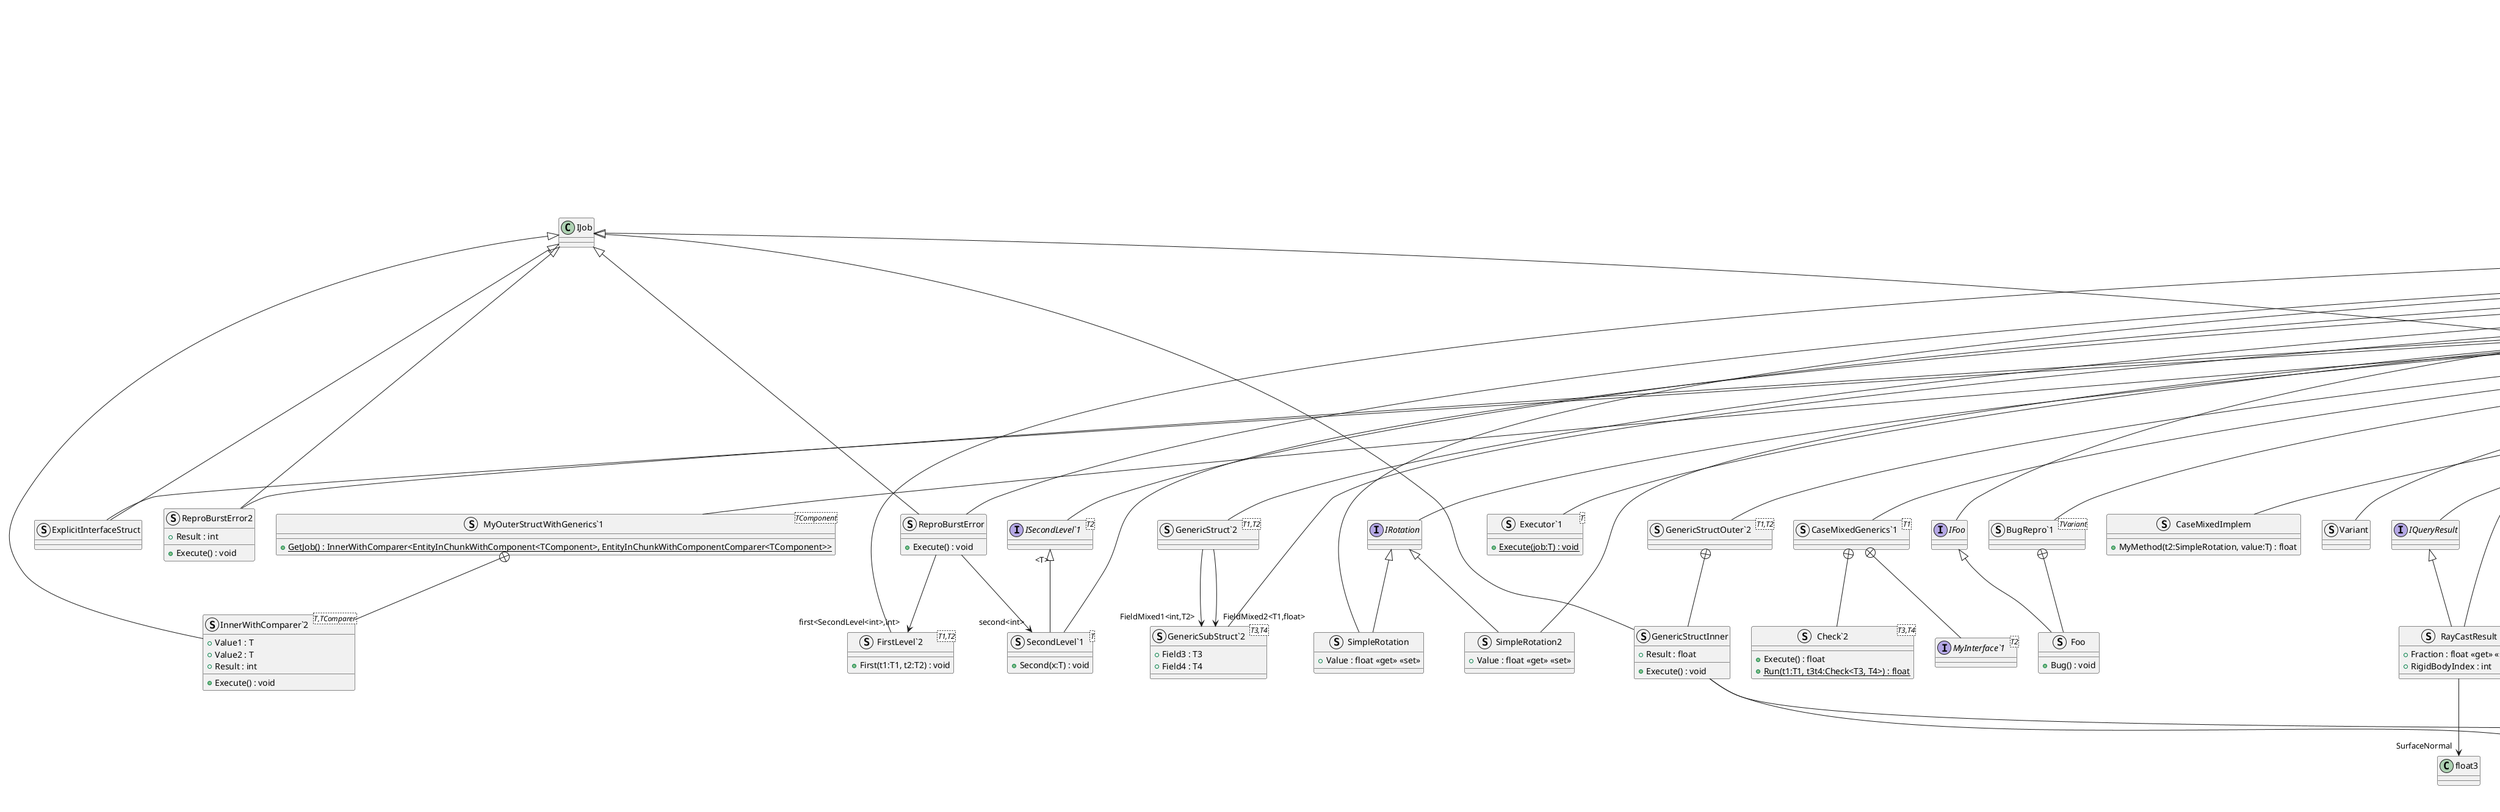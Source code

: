 @startuml
class TestGenerics <<partial>> {
    + {static} StructNestedGenerics() : int
    + {static} CheckSizeOfWithGenerics() : int
    + {static} TestOuterInnerGenerics() : float
    + {static} TestOuterInnerGenerics2() : float
    + {static} TestActivator() : float
    + {static} TestActivatorIndirect() : float
    + {static} TestStaticMethodGeneric() : float
    + {static} TestCrossConstraints() : void
    + {static} TestCrossAndGenericArgumentsInGenericInterface() : float
    + {static} TestCase_1059355() : int
    + {static} ExplicitInterfaceImplementation() : void
    + {static} ExecutePhysicsJob() : int
    + {static} TestGenericIssueWithIJobProcessComponentData() : float
    + {static} TestSizeOfWithGenericType() : int
    + {static} TestSizeOfWithNestedGenericTypes() : int
    + {static} CheckInterfaceCallsThroughGenericsOfGenerics() : int
    + {static} TestNestedGenericsWithStaticAndSameName() : long
    + {static} TestGenericResolutionBranchTrickInt() : int
    + {static} TestGenericResolutionBranchTrickStruct() : int
    + {static} <<unsafe>> TestGenericResolutionBranchTrickClass() : int
    + {static} TestStructImplementingGenericInterfaceWithSourceOrderDependentResolution() : int
    + {static} TestStructImplementingGenericInterfaceWithSourceOrderDependentResolution2() : int
    + {static} CallGenericStructImplementingGenericInterfaceWithOverloads() : int
    + {static} CallGenericStructImplementingGenericInterfaceWithOverloads2() : int
    + {static} CallGenericStructImplementingGenericInterfaceWithOverloadsWrapper() : int
    + {static} CallGenericStructImplementingGenericInterfaceWithOverloadsWrapper2() : int
    + {static} CallStructImplementingGenericInterfaceWithMoreSpecificOverload() : int
    + {static} CallStructImplementingGenericInterfaceWithMoreSpecificOverload2() : int
    + {static} CallGenericStructImplementingGenericInterfaceWithPrivateOverload() : int
    + {static} CallGenericStructImplementingGenericInterfaceDerived() : int
    + {static} CallBaseInterfaceMethodOnGenericStruct() : int
    + {static} CallGenericStructImplementingGenericInterfaceDerived2() : int
    + {static} CallGetHashCodeViaInterface() : int
    + {static} CallGetHashCodeViaInterfaceHelper(value:T) : int
    + {static} CallGetHashCodeViaInterface2() : int
    + {static} CallGetHashCodeViaInterface3() : int
}
struct "DataOutput2`1"<TType> {
}
interface "IMyActivator`1"<T> {
}
struct "MyActivator`1"<T> {
    + Create(value:float) : T
}
struct "MyActivatorIndirect`1"<T> {
    + Create(value:float) : T
}
interface IMyData {
}
struct MyValueData1 {
    + Value : float <<get>> <<set>>
}
struct MyValueData2 {
    + Value : float <<get>> <<set>>
}
struct "GenericStructOuter`2"<T1,T2> {
}
struct "GenericStructOuter2`2"<T1,T2> {
}
struct "Executor`1"<T> {
    + {static} Execute(job:T) : void
}
struct "GenericStruct`2"<T1,T2> {
}
struct "GenericSubStruct`2"<T3,T4> {
    + Field3 : T3
    + Field4 : T4
}
interface IRotation {
}
struct SimpleRotation {
    + Value : float <<get>> <<set>>
}
struct SimpleRotation2 {
    + Value : float <<get>> <<set>>
}
struct ReproBurstError {
    + Execute() : void
}
struct "FirstLevel`2"<T1,T2> {
    + First(t1:T1, t2:T2) : void
}
interface "ISecondLevel`1"<T2> {
}
struct "SecondLevel`1"<T> {
    + Second(x:T) : void
}
struct "CaseMixedGenerics`1"<T1> {
}
struct CaseMixedImplem {
    + MyMethod(t2:SimpleRotation, value:T) : float
}
struct ReproBurstError2 {
    + Result : int
    + Execute() : void
}
struct Variant {
}
struct "BugRepro`1"<TVariant> {
}
interface IFoo {
}
struct "Simplified`1"<T> {
    + Run(foo:T) : int
}
struct ExplicitInterfaceStruct {
}
struct ExplicitRunner {
    + {static} RunJob(job:T) : void
}
interface IQueryResult {
}
struct RayCastResult {
    + Fraction : float <<get>> <<set>>
    + RigidBodyIndex : int
}
interface "ICollector`1"<T> {
}
struct "AnyHitCollector`1"<T> {
    + MaxFraction : float <<get>>
    + HasHit : bool <<get>>
    + NumHits : int <<get>>
    + AddHit(hit:T) : void
}
struct "ClosestHitCollector`1"<T> {
    + MaxFraction : float <<get>>
    + HasHit : bool <<get>>
    + NumHits : int <<get>>
    + ClosestHit : T
    + AddHit(hit:T) : void
}
interface IRaycastLeafProcessor {
}
struct RayLeafProcessor {
    + RayLeaf(leafData:int, collector:T) : void
}
struct PhysicsJob {
    + result : bool
    + <<unsafe>> Execute(index:int) : void
}
interface IComponentData {
}
struct "JobStruct_Process_DD`3"<T,U0,U1> {
    + Data : T
    + DataU0 : U0
    + DataU1 : U1
    + {static} <<unsafe>> Execute(jobData:JobStruct_Process_DD<T, U0, U1>) : void
}
interface "IJobProcessComponentData`2"<U0,U1> {
}
struct "GenericComponent`1"<T> {
    + Value : T
}
struct Translation {
    + Value : float
}
struct MyReadJob {
    + Execute(c0:GenericComponent<float>, c1:Translation) : void
}
struct "GenericTypeContainer`1"<TType> {
    + Value : TType
}
class "GenericContainerOuter`1"<T> {
}
interface IComponentDataOrdered {
}
struct "EntityInChunkWithComponent`1"<TComponent> {
    + Component : TComponent
    + EntityInChunkWithComponent(component:TComponent)
}
struct "EntityInChunkWithComponentComparer`1"<TComponent> {
    + Compare(x:EntityInChunkWithComponent<TComponent>, y:EntityInChunkWithComponent<TComponent>) : int
}
struct "MyOuterStructWithGenerics`1"<TComponent> {
    + {static} GetJob() : InnerWithComparer<EntityInChunkWithComponent<TComponent>, EntityInChunkWithComponentComparer<TComponent>>
}
struct MyComponentData {
    + Value : int
    + MyComponentData(value:int)
    + CompareTo(other:MyComponentData) : int
}
class "TypeIndexCache`1"<T> {
    + {static} GetValue() : long
}
struct "InnerIndex`1"<T> {
    + {static} Create() : long
}
struct SomeStruct {
}
class SomeClass {
}
interface "IGenericInterfaceWithSourceOrderDependentResolution`1"<T> {
}
struct StructImplementingGenericInterfaceWithSourceOrderDependentResolution {
    + Foo(i:int) : int
}
interface "IGenericInterfaceWithSourceOrderDependentResolution2`1"<T> {
}
struct StructImplementingGenericInterfaceWithSourceOrderDependentResolution2 {
    + Foo(i:int) : int
}
interface "IGenericInterfaceWithOverloads`1"<T> {
}
struct "GenericStructImplementingGenericInterfaceWithOverloads`1"<T> {
    + UIntValue : T
    + IntValue : T
    + Foo(u:uint) : T
    + Foo(i:int) : T
}
interface "IGenericInterfaceWithOverloadsWrapper`1"<T> {
}
struct "GenericStructImplementingGenericInterfaceWithOverloadsWrapper`1"<T> {
    + Bar(index:uint) : GenericStructImplementingGenericInterfaceWithOverloads<T>
    + Bar(index:int) : GenericStructImplementingGenericInterfaceWithOverloads<T>
}
interface "IGenericInterfaceWithMoreSpecificOverload`1"<T> {
}
struct "StructImplementingGenericInterfaceWithMoreSpecificOverload`1"<T> {
    + Foo(t:T) : int
    + Foo(i:int) : int
}
struct StructImplementingGenericInterfaceWithMoreSpecificOverload2 {
    + Foo(i:int) : int
}
interface "IGenericInterface`1"<T> {
}
struct "GenericStructImplementingGenericInterfaceWithPrivateOverload`1"<T> {
    + Get(idx:int) : T
}
interface "IGenericInterfaceBase`1"<T> {
}
interface "IGenericInterfaceDerived`2"<T,U> {
}
struct "GenericStructImplementingGenericInterfaceDerived`1"<T> {
    + Foo(u:T) : int
    + Foo(d:double) : int
}
struct "GenericStructImplementingGenericInterfaceDerived2`1"<T> {
    + Foo(u:T) : int
}
struct CallGetHashCodeViaInterfaceStruct {
    + Value : int
    + <<override>> GetHashCode() : int
    + GetHashCode(x:int) : int
}
struct CallGetHashCodeViaInterfaceStruct2 {
    + Value : int
    + GetHashCode(x:int) : int
    + GetHashCode(d:double) : double
}
struct CallGetHashCodeViaInterfaceStruct3 {
    + Value : int
}
struct GenericStructInner {
    + Result : float
    + Execute() : void
}
struct "GenericStructInner`1"<T3> {
    + Field3 : T3
    + Result : float
    + Execute() : void
}
interface "MyInterface`1"<T2> {
}
struct "Check`2"<T3,T4> {
    + Execute() : float
    + {static} Run(t1:T1, t3t4:Check<T3, T4>) : float
}
struct Foo {
    + Bug() : void
}
struct "GenericContainerInner`1"<TType> {
    + Value : TType
}
class "IComparer`1"<T> {
}
class "IComparable`1"<T> {
}
struct "InnerWithComparer`2"<T,TComparer> {
    + Value1 : T
    + Value2 : T
    + Result : int
    + Execute() : void
}
TestGenerics +-- "DataOutput2`1"
TestGenerics +-- "IMyActivator`1"
TestGenerics +-- "MyActivator`1"
"IMyActivator`1" "<T>" <|-- "MyActivator`1"
TestGenerics +-- "MyActivatorIndirect`1"
"IMyActivator`1" "<T>" <|-- "MyActivatorIndirect`1"
TestGenerics +-- IMyData
TestGenerics +-- MyValueData1
IMyData <|-- MyValueData1
TestGenerics +-- MyValueData2
IMyData <|-- MyValueData2
TestGenerics +-- "GenericStructOuter`2"
TestGenerics +-- "GenericStructOuter2`2"
TestGenerics +-- "Executor`1"
TestGenerics +-- "GenericStruct`2"
"GenericStruct`2" --> "FieldMixed1<int,T2>" "GenericSubStruct`2"
"GenericStruct`2" --> "FieldMixed2<T1,float>" "GenericSubStruct`2"
TestGenerics +-- "GenericSubStruct`2"
TestGenerics +-- IRotation
TestGenerics +-- SimpleRotation
IRotation <|-- SimpleRotation
TestGenerics +-- SimpleRotation2
IRotation <|-- SimpleRotation2
TestGenerics +-- ReproBurstError
IJob <|-- ReproBurstError
ReproBurstError --> "first<SecondLevel<int>,int>" "FirstLevel`2"
ReproBurstError --> "second<int>" "SecondLevel`1"
TestGenerics +-- "FirstLevel`2"
TestGenerics +-- "ISecondLevel`1"
TestGenerics +-- "SecondLevel`1"
"ISecondLevel`1" "<T>" <|-- "SecondLevel`1"
TestGenerics +-- "CaseMixedGenerics`1"
TestGenerics +-- CaseMixedImplem
TestGenerics +-- ReproBurstError2
IJob <|-- ReproBurstError2
TestGenerics +-- Variant
TestGenerics +-- "BugRepro`1"
TestGenerics +-- IFoo
TestGenerics +-- "Simplified`1"
TestGenerics +-- ExplicitInterfaceStruct
IJob <|-- ExplicitInterfaceStruct
TestGenerics +-- ExplicitRunner
TestGenerics +-- IQueryResult
TestGenerics +-- RayCastResult
IQueryResult <|-- RayCastResult
RayCastResult --> "SurfaceNormal" float3
TestGenerics +-- "ICollector`1"
TestGenerics +-- "AnyHitCollector`1"
"ICollector`1" "<T>" <|-- "AnyHitCollector`1"
TestGenerics +-- "ClosestHitCollector`1"
"ICollector`1" "<T>" <|-- "ClosestHitCollector`1"
TestGenerics +-- IRaycastLeafProcessor
TestGenerics +-- RayLeafProcessor
IRaycastLeafProcessor <|-- RayLeafProcessor
TestGenerics +-- PhysicsJob
IJobParallelFor <|-- PhysicsJob
TestGenerics +-- IComponentData
TestGenerics +-- "JobStruct_Process_DD`3"
TestGenerics +-- "IJobProcessComponentData`2"
TestGenerics +-- "GenericComponent`1"
IComponentData <|-- "GenericComponent`1"
TestGenerics +-- Translation
IComponentData <|-- Translation
TestGenerics +-- MyReadJob
"IJobProcessComponentData`2" "<GenericComponent<float>,Translation>" <|-- MyReadJob
TestGenerics +-- "GenericTypeContainer`1"
TestGenerics +-- "GenericContainerOuter`1"
TestGenerics +-- IComponentDataOrdered
TestGenerics +-- "EntityInChunkWithComponent`1"
TestGenerics +-- "EntityInChunkWithComponentComparer`1"
"IComparer`1" "<EntityInChunkWithComponent<TComponent>>" <|-- "EntityInChunkWithComponentComparer`1"
TestGenerics +-- "MyOuterStructWithGenerics`1"
TestGenerics +-- MyComponentData
IComponentData <|-- MyComponentData
"IComparable`1" "<MyComponentData>" <|-- MyComponentData
TestGenerics +-- "TypeIndexCache`1"
TestGenerics +-- "InnerIndex`1"
TestGenerics +-- SomeStruct
TestGenerics +-- SomeClass
TestGenerics +-- "IGenericInterfaceWithSourceOrderDependentResolution`1"
TestGenerics +-- StructImplementingGenericInterfaceWithSourceOrderDependentResolution
"IGenericInterfaceWithSourceOrderDependentResolution`1" "<int>" <|-- StructImplementingGenericInterfaceWithSourceOrderDependentResolution
TestGenerics +-- "IGenericInterfaceWithSourceOrderDependentResolution2`1"
TestGenerics +-- StructImplementingGenericInterfaceWithSourceOrderDependentResolution2
"IGenericInterfaceWithSourceOrderDependentResolution2`1" "<int>" <|-- StructImplementingGenericInterfaceWithSourceOrderDependentResolution2
TestGenerics +-- "IGenericInterfaceWithOverloads`1"
TestGenerics +-- "GenericStructImplementingGenericInterfaceWithOverloads`1"
"IGenericInterfaceWithOverloads`1" "<T>" <|-- "GenericStructImplementingGenericInterfaceWithOverloads`1"
TestGenerics +-- "IGenericInterfaceWithOverloadsWrapper`1"
TestGenerics +-- "GenericStructImplementingGenericInterfaceWithOverloadsWrapper`1"
"IGenericInterfaceWithOverloadsWrapper`1" "<T>" <|-- "GenericStructImplementingGenericInterfaceWithOverloadsWrapper`1"
"GenericStructImplementingGenericInterfaceWithOverloadsWrapper`1" --> "UIntValue<T>" "GenericStructImplementingGenericInterfaceWithOverloads`1"
"GenericStructImplementingGenericInterfaceWithOverloadsWrapper`1" --> "IntValue<T>" "GenericStructImplementingGenericInterfaceWithOverloads`1"
TestGenerics +-- "IGenericInterfaceWithMoreSpecificOverload`1"
TestGenerics +-- "StructImplementingGenericInterfaceWithMoreSpecificOverload`1"
"IGenericInterfaceWithMoreSpecificOverload`1" "<T>" <|-- "StructImplementingGenericInterfaceWithMoreSpecificOverload`1"
TestGenerics +-- StructImplementingGenericInterfaceWithMoreSpecificOverload2
"IGenericInterfaceWithMoreSpecificOverload`1" "<int>" <|-- StructImplementingGenericInterfaceWithMoreSpecificOverload2
TestGenerics +-- "IGenericInterface`1"
TestGenerics +-- "GenericStructImplementingGenericInterfaceWithPrivateOverload`1"
"IGenericInterface`1" "<T>" <|-- "GenericStructImplementingGenericInterfaceWithPrivateOverload`1"
TestGenerics +-- "IGenericInterfaceBase`1"
TestGenerics +-- "IGenericInterfaceDerived`2"
"IGenericInterfaceBase`1" "<T>" <|-- "IGenericInterfaceDerived`2"
TestGenerics +-- "GenericStructImplementingGenericInterfaceDerived`1"
"IGenericInterfaceDerived`2" "<T,T>" <|-- "GenericStructImplementingGenericInterfaceDerived`1"
TestGenerics +-- "GenericStructImplementingGenericInterfaceDerived2`1"
"IGenericInterfaceDerived`2" "<T,T>" <|-- "GenericStructImplementingGenericInterfaceDerived2`1"
TestGenerics +-- CallGetHashCodeViaInterfaceStruct
TestGenerics +-- CallGetHashCodeViaInterfaceStruct2
TestGenerics +-- CallGetHashCodeViaInterfaceStruct3
"GenericStructOuter`2" +-- GenericStructInner
IJob <|-- GenericStructInner
GenericStructInner --> "Field1" T1
GenericStructInner --> "Field2" T2
"GenericStructOuter2`2" +-- "GenericStructInner`1"
IJob <|-- "GenericStructInner`1"
"GenericStructInner`1" --> "Field1" T1
"GenericStructInner`1" --> "Field2" T2
"CaseMixedGenerics`1" +-- "MyInterface`1"
"CaseMixedGenerics`1" +-- "Check`2"
"BugRepro`1" +-- Foo
IFoo <|-- Foo
"GenericContainerOuter`1" +-- "GenericContainerInner`1"
"GenericContainerInner`1" --> "Value2" T
"MyOuterStructWithGenerics`1" +-- "InnerWithComparer`2"
IJob <|-- "InnerWithComparer`2"
@enduml
